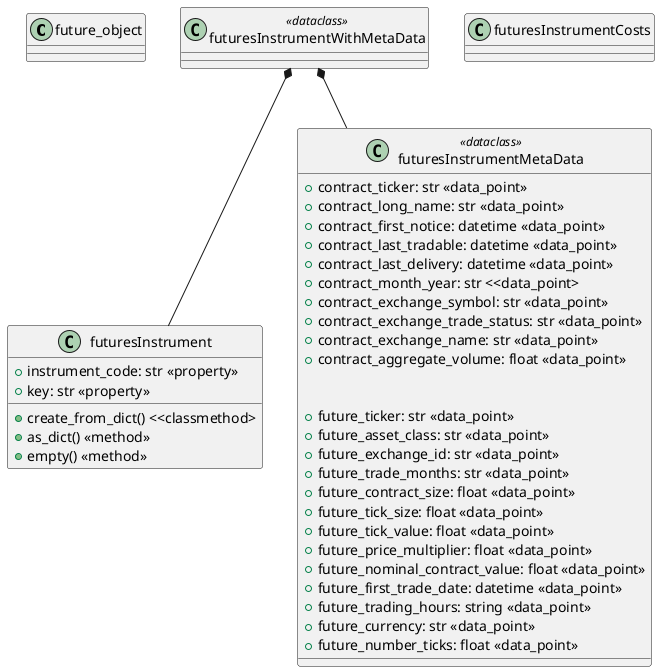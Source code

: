 @startuml


' ===== Futures Insturments =====
class future_object {

}

class futuresInstrument {
    +instrument_code: str <<property>>
    +key: str <<property>>

    +create_from_dict() <<classmethod>
    +as_dict() <<method>>
    +empty() <<method>>

}

class futuresInstrumentCosts {

}

class futuresInstrumentMetaData <<dataclass>> {

    +contract_ticker: str <<data_point>>
    +contract_long_name: str <<data_point>>
    +contract_first_notice: datetime <<data_point>>
    +contract_last_tradable: datetime <<data_point>>
    +contract_last_delivery: datetime <<data_point>>
    +contract_month_year: str <<data_point>
    +contract_exchange_symbol: str <<data_point>>
    +contract_exchange_trade_status: str <<data_point>>
    +contract_exchange_name: str <<data_point>>
    +contract_aggregate_volume: float <<data_point>>

}

class futuresInstrumentMetaData <<dataclass>> {

   +future_ticker: str <<data_point>>
   +future_asset_class: str <<data_point>>
   +future_exchange_id: str <<data_point>>
   +future_trade_months: str <<data_point>>
   +future_contract_size: float <<data_point>>
   +future_tick_size: float <<data_point>>
   +future_tick_value: float <<data_point>>
   +future_price_multiplier: float <<data_point>>
   +future_nominal_contract_value: float <<data_point>>
   +future_first_trade_date: datetime <<data_point>>
   +future_trading_hours: string <<data_point>>
   +future_currency: str <<data_point>>
   +future_number_ticks: float <<data_point>>
}


class futuresInstrumentWithMetaData <<dataclass>> {

}



futuresInstrumentWithMetaData *-- futuresInstrument
futuresInstrumentWithMetaData *-- futuresInstrumentMetaData


@enduml